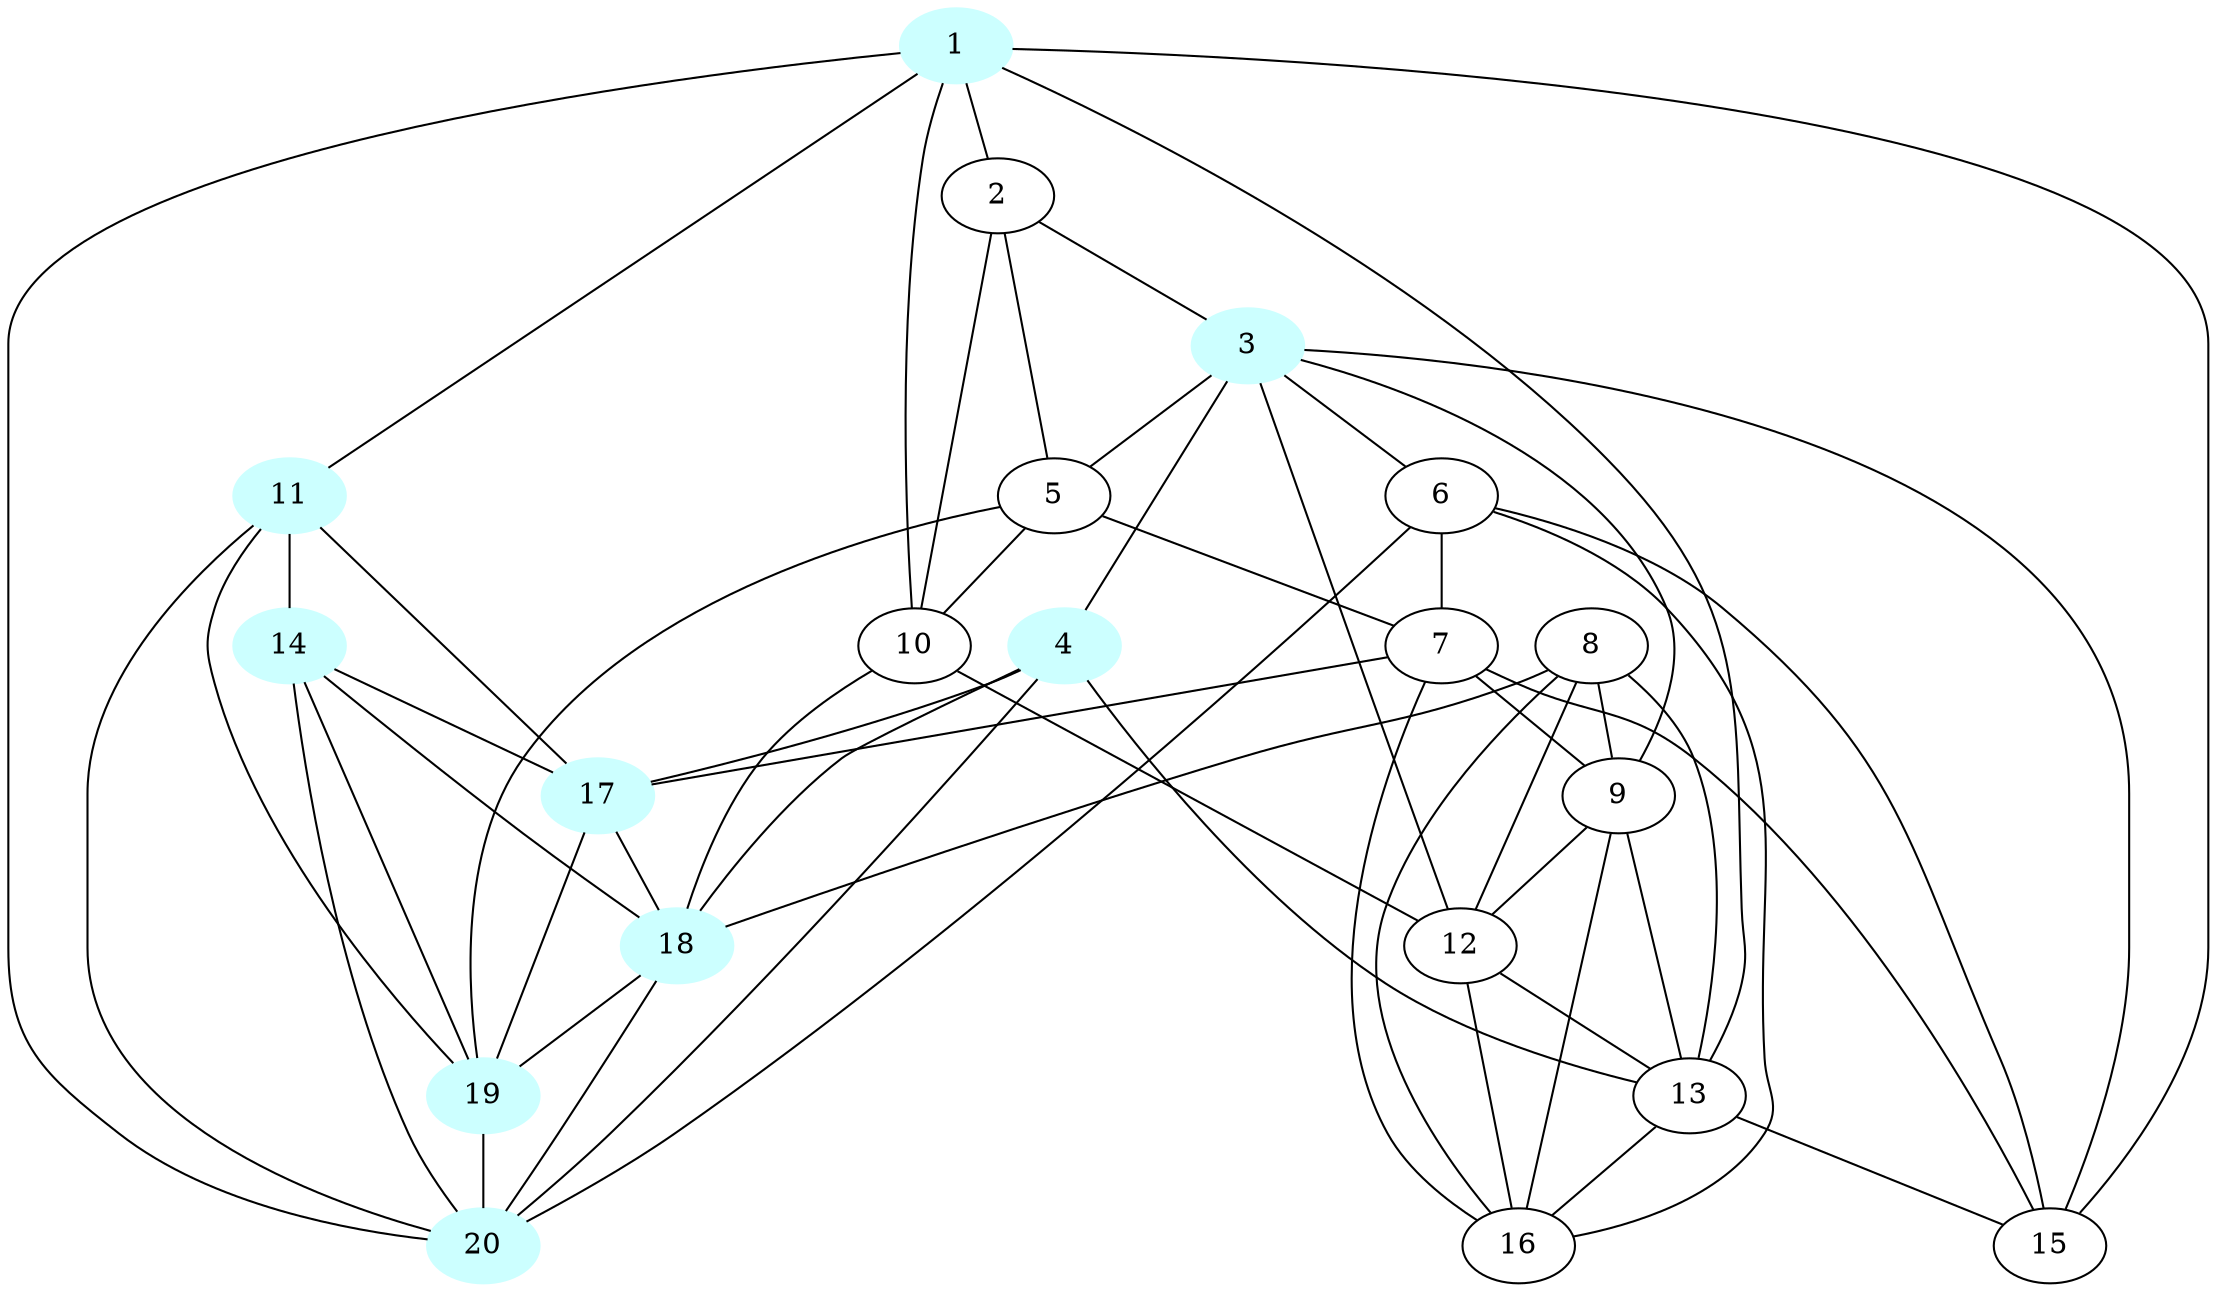 graph G {
    1 [style=filled, color="#CCFFFF"];
    3 [style=filled, color="#CCFFFF"];
    4 [style=filled, color="#CCFFFF"];
    11 [style=filled, color="#CCFFFF"];
    14 [style=filled, color="#CCFFFF"];
    17 [style=filled, color="#CCFFFF"];
    18 [style=filled, color="#CCFFFF"];
    19 [style=filled, color="#CCFFFF"];
    20 [style=filled, color="#CCFFFF"];
    1 -- 2 [len= 2]
    1 -- 10 [len= 2]
    1 -- 11 [len= 2]
    1 -- 13 [len= 2]
    1 -- 15 [len= 2]
    1 -- 20 [len= 2]
    2 -- 3 [len= 2]
    2 -- 5 [len= 2]
    2 -- 10 [len= 2]
    3 -- 4 [len= 2]
    3 -- 5 [len= 2]
    3 -- 6 [len= 2]
    3 -- 9 [len= 2]
    3 -- 12 [len= 2]
    3 -- 15 [len= 2]
    4 -- 13 [len= 2]
    4 -- 17 [len= 2]
    4 -- 18 [len= 2]
    4 -- 20 [len= 2]
    5 -- 7 [len= 2]
    5 -- 10 [len= 2]
    5 -- 19 [len= 2]
    6 -- 7 [len= 2]
    6 -- 15 [len= 2]
    6 -- 16 [len= 2]
    6 -- 20 [len= 2]
    7 -- 9 [len= 2]
    7 -- 15 [len= 2]
    7 -- 16 [len= 2]
    7 -- 17 [len= 2]
    8 -- 9 [len= 2]
    8 -- 12 [len= 2]
    8 -- 13 [len= 2]
    8 -- 16 [len= 2]
    8 -- 18 [len= 2]
    9 -- 12 [len= 2]
    9 -- 13 [len= 2]
    9 -- 16 [len= 2]
    10 -- 12 [len= 2]
    10 -- 18 [len= 2]
    11 -- 14 [len= 2]
    11 -- 17 [len= 2]
    11 -- 19 [len= 2]
    11 -- 20 [len= 2]
    12 -- 13 [len= 2]
    12 -- 16 [len= 2]
    13 -- 15 [len= 2]
    13 -- 16 [len= 2]
    14 -- 17 [len= 2]
    14 -- 18 [len= 2]
    14 -- 19 [len= 2]
    14 -- 20 [len= 2]
    17 -- 18 [len= 2]
    17 -- 19 [len= 2]
    18 -- 19 [len= 2]
    18 -- 20 [len= 2]
    19 -- 20 [len= 2]
}
